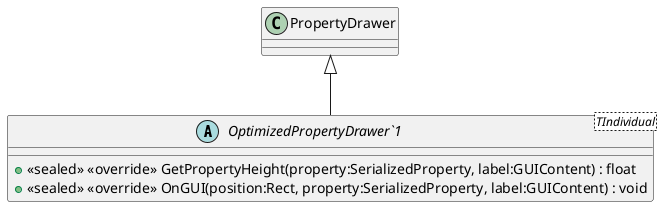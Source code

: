 @startuml
abstract class "OptimizedPropertyDrawer`1"<TIndividual> {
    + <<sealed>> <<override>> GetPropertyHeight(property:SerializedProperty, label:GUIContent) : float
    + <<sealed>> <<override>> OnGUI(position:Rect, property:SerializedProperty, label:GUIContent) : void
}
PropertyDrawer <|-- "OptimizedPropertyDrawer`1"
@enduml
